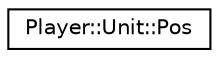 digraph "Graphical Class Hierarchy"
{
 // LATEX_PDF_SIZE
  edge [fontname="Helvetica",fontsize="10",labelfontname="Helvetica",labelfontsize="10"];
  node [fontname="Helvetica",fontsize="10",shape=record];
  rankdir="LR";
  Node0 [label="Player::Unit::Pos",height=0.2,width=0.4,color="black", fillcolor="white", style="filled",URL="$struct_player_1_1_unit_1_1_pos.html",tooltip=" "];
}
